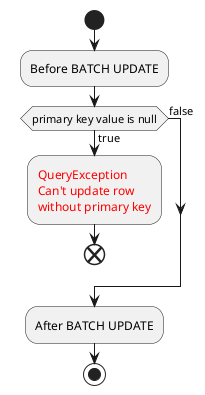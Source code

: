 @startuml
start

:Before BATCH UPDATE;

if (primary key value is null) then(true)
    :<color:red>QueryException
    <color:red>Can't update row
    <color:red>without primary key;
    end
else (false)
endif

:After BATCH UPDATE;

stop
@enduml

